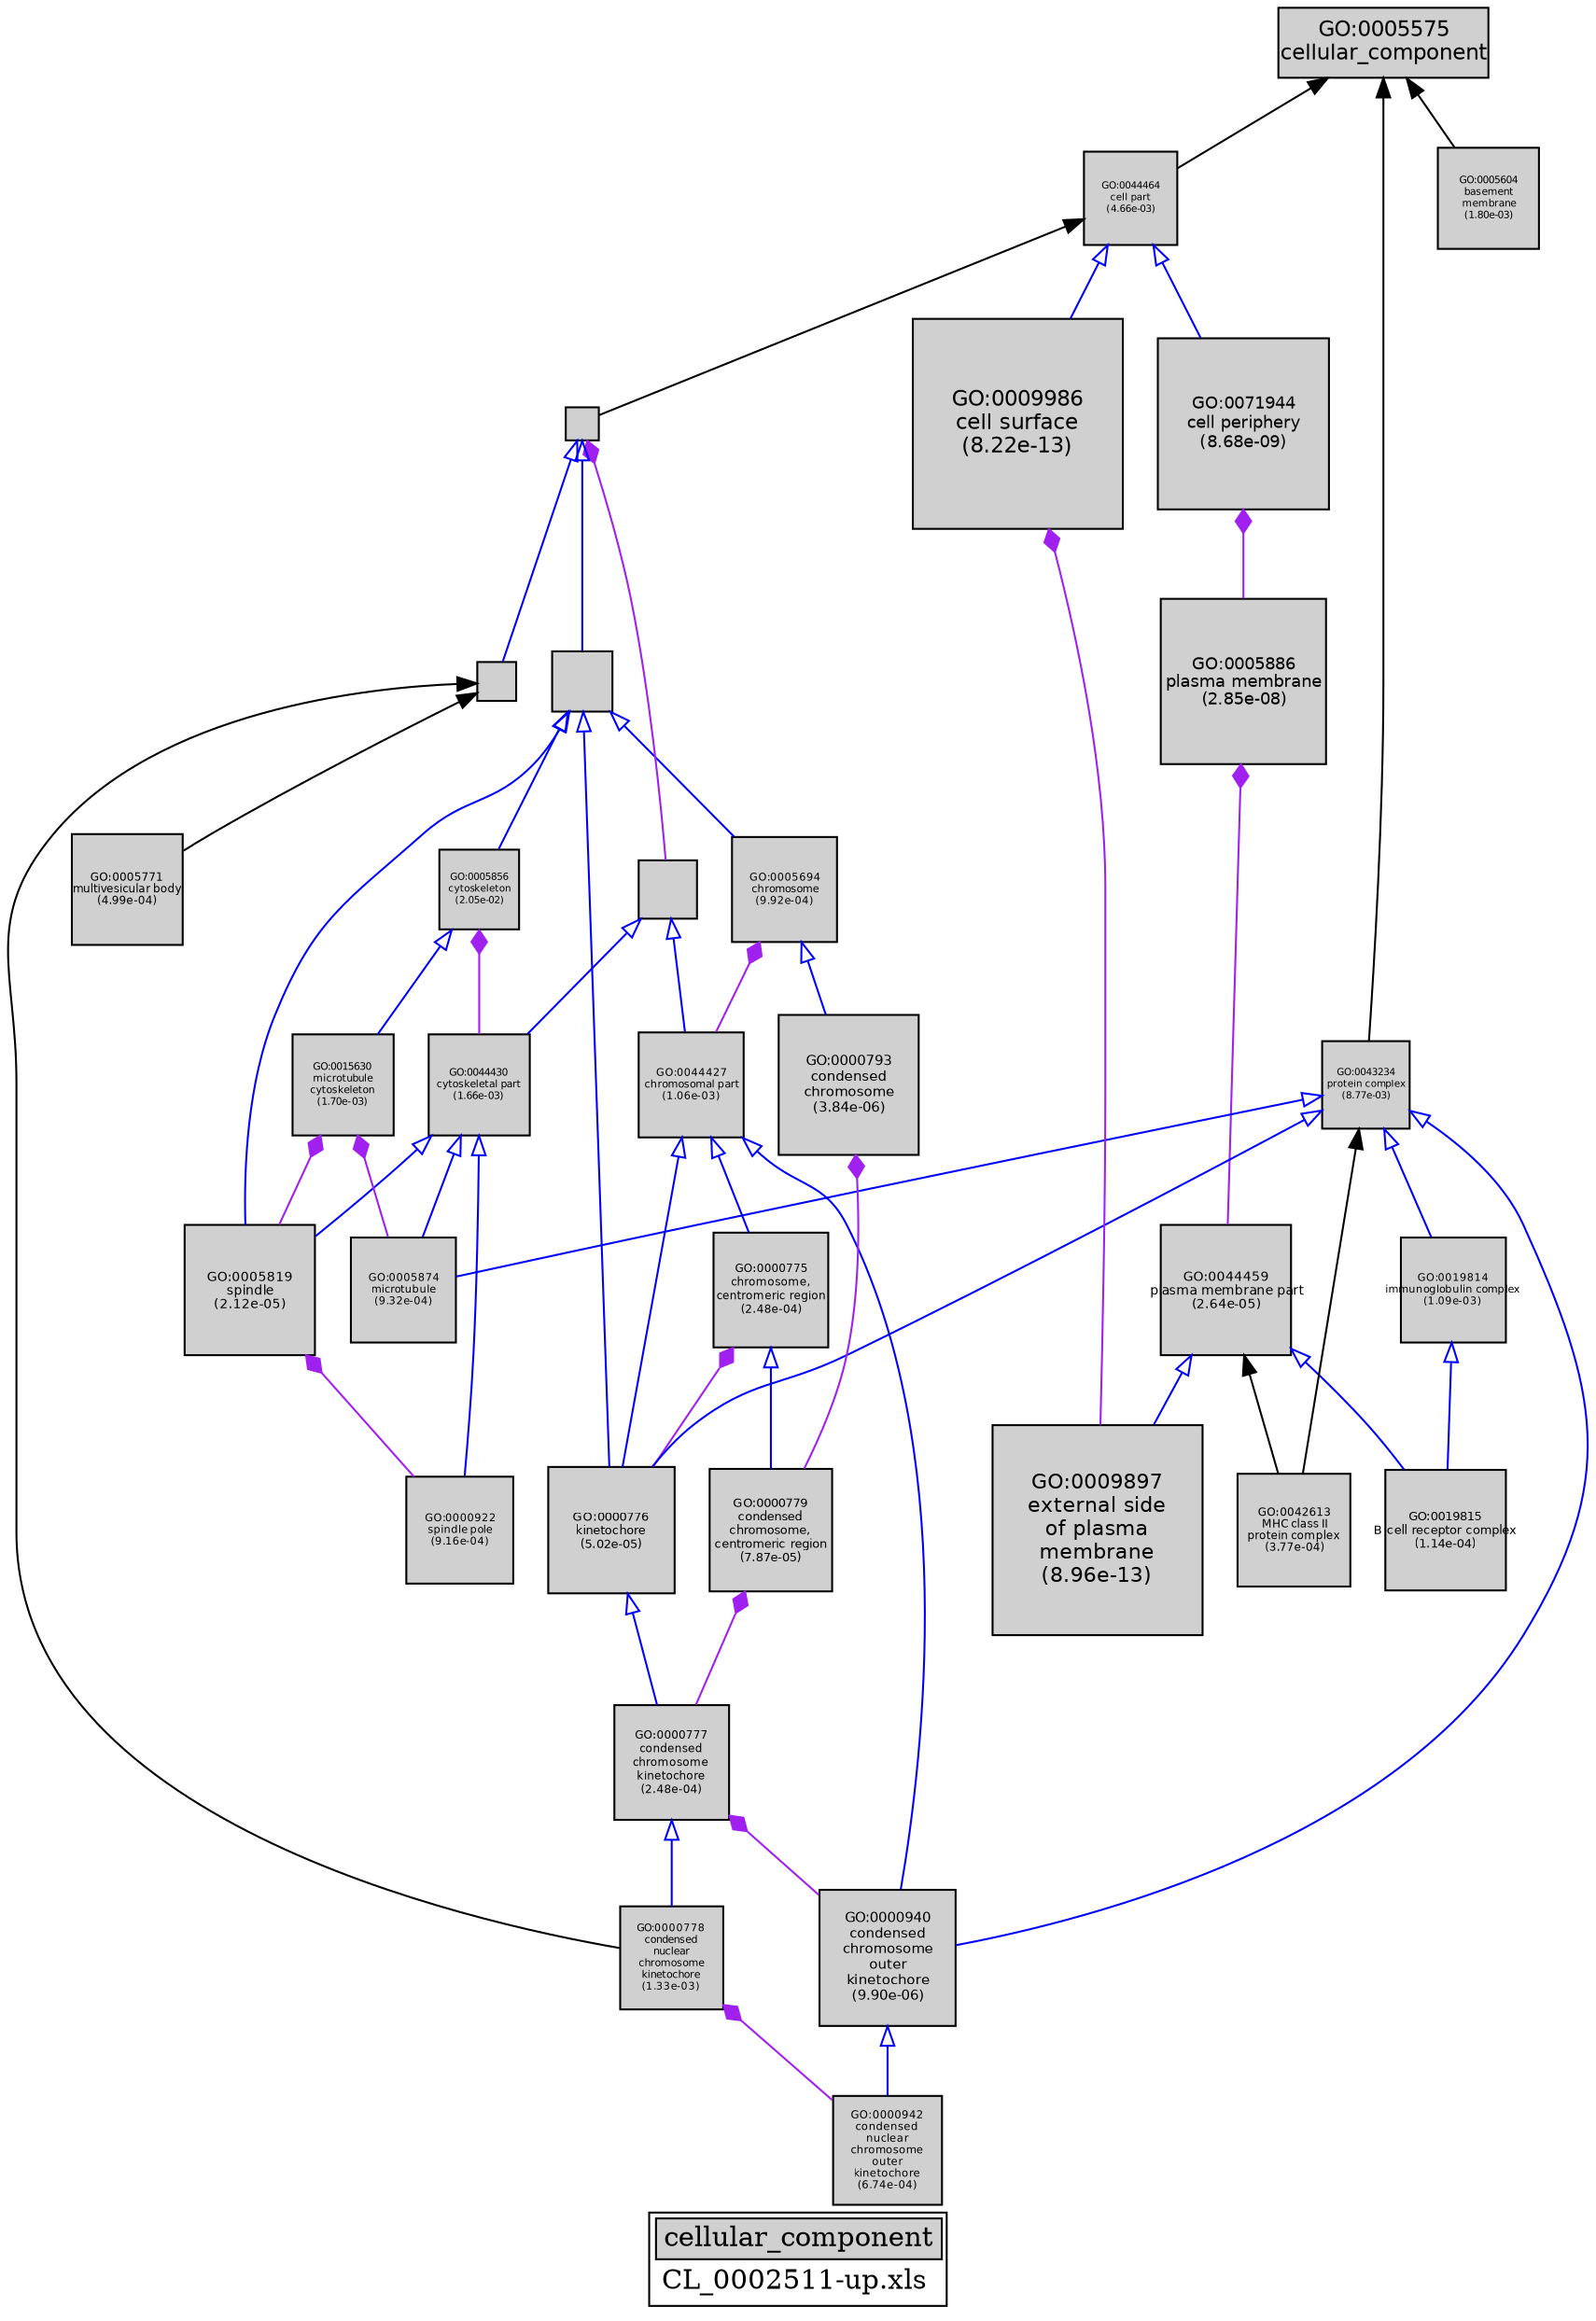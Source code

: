 digraph "cellular_component" {
graph [ bgcolor = "#FFFFFF", label = <<TABLE COLOR="black" BGCOLOR="white"><TR><TD COLSPAN="2" BGCOLOR="#D0D0D0"><FONT COLOR="black">cellular_component</FONT></TD></TR><TR><TD BORDER="0">CL_0002511-up.xls</TD></TR></TABLE>> ];
node [ fontname = "Helvetica" ];

subgraph "nodes" {

node [ style = "filled", fixedsize = "true", width = 1, shape = "box", fontsize = 9, fillcolor = "#D0D0D0", fontcolor = "black", color = "black" ];

"GO:0005886" [ URL = "#GO:0005886", label = <<TABLE BORDER="0"><TR><TD>GO:0005886<BR/>plasma membrane<BR/>(2.85e-08)</TD></TR></TABLE>>, width = 1.18675048317, shape = "box", fontsize = 8.5446034788, height = 1.18675048317 ];
"GO:0071944" [ URL = "#GO:0071944", label = <<TABLE BORDER="0"><TR><TD>GO:0071944<BR/>cell periphery<BR/>(8.68e-09)</TD></TR></TABLE>>, width = 1.22646572681, shape = "box", fontsize = 8.83055323305, height = 1.22646572681 ];
"GO:0000775" [ URL = "#GO:0000775", label = <<TABLE BORDER="0"><TR><TD>GO:0000775<BR/>chromosome,<BR/>centromeric region<BR/>(2.48e-04)</TD></TR></TABLE>>, width = 0.823567797878, shape = "box", fontsize = 5.92968814472, height = 0.823567797878 ];
"GO:0019814" [ URL = "#GO:0019814", label = <<TABLE BORDER="0"><TR><TD>GO:0019814<BR/>immunoglobulin complex<BR/>(1.09e-03)</TD></TR></TABLE>>, width = 0.747586289425, shape = "box", fontsize = 5.38262128386, height = 0.747586289425 ];
"GO:0044427" [ URL = "#GO:0044427", label = <<TABLE BORDER="0"><TR><TD>GO:0044427<BR/>chromosomal part<BR/>(1.06e-03)</TD></TR></TABLE>>, width = 0.749038484972, shape = "box", fontsize = 5.3930770918, height = 0.749038484972 ];
"GO:0005819" [ URL = "#GO:0005819", label = <<TABLE BORDER="0"><TR><TD>GO:0005819<BR/>spindle<BR/>(2.12e-05)</TD></TR></TABLE>>, width = 0.936012969508, shape = "box", fontsize = 6.73929338046, height = 0.936012969508 ];
"GO:0044446" [ URL = "#GO:0044446", label = "", width = 0.412757709462, shape = "box", height = 0.412757709462 ];
"GO:0000776" [ URL = "#GO:0000776", label = <<TABLE BORDER="0"><TR><TD>GO:0000776<BR/>kinetochore<BR/>(5.02e-05)</TD></TR></TABLE>>, width = 0.89824149697, shape = "box", fontsize = 6.46733877818, height = 0.89824149697 ];
"GO:0009897" [ URL = "#GO:0009897", label = <<TABLE BORDER="0"><TR><TD>GO:0009897<BR/>external side<BR/>of plasma<BR/>membrane<BR/>(8.96e-13)</TD></TR></TABLE>>, width = 1.49767414758, shape = "box", fontsize = 10.7832538626, height = 1.49767414758 ];
"GO:0043232" [ URL = "#GO:0043232", label = "", width = 0.429830609339, shape = "box", height = 0.429830609339 ];
"GO:0044430" [ URL = "#GO:0044430", label = <<TABLE BORDER="0"><TR><TD>GO:0044430<BR/>cytoskeletal part<BR/>(1.66e-03)</TD></TR></TABLE>>, width = 0.724886236206, shape = "box", fontsize = 5.21918090068, height = 0.724886236206 ];
"GO:0005771" [ URL = "#GO:0005771", label = <<TABLE BORDER="0"><TR><TD>GO:0005771<BR/>multivesicular body<BR/>(4.99e-04)</TD></TR></TABLE>>, width = 0.788667535131, shape = "box", fontsize = 5.67840625295, height = 0.788667535131 ];
"GO:0000940" [ URL = "#GO:0000940", label = <<TABLE BORDER="0"><TR><TD>GO:0000940<BR/>condensed<BR/>chromosome<BR/>outer<BR/>kinetochore<BR/>(9.90e-06)</TD></TR></TABLE>>, width = 0.968273427571, shape = "box", fontsize = 6.97156867851, height = 0.968273427571 ];
"GO:0005604" [ URL = "#GO:0005604", label = <<TABLE BORDER="0"><TR><TD>GO:0005604<BR/>basement<BR/>membrane<BR/>(1.80e-03)</TD></TR></TABLE>>, width = 0.720258517062, shape = "box", fontsize = 5.18586132285, height = 0.720258517062 ];
"GO:0000942" [ URL = "#GO:0000942", label = <<TABLE BORDER="0"><TR><TD>GO:0000942<BR/>condensed<BR/>nuclear<BR/>chromosome<BR/>outer<BR/>kinetochore<BR/>(6.74e-04)</TD></TR></TABLE>>, width = 0.773187893537, shape = "box", fontsize = 5.56695283347, height = 0.773187893537 ];
"GO:0044464" [ URL = "#GO:0044464", label = <<TABLE BORDER="0"><TR><TD>GO:0044464<BR/>cell part<BR/>(4.66e-03)</TD></TR></TABLE>>, width = 0.664989834327, shape = "box", fontsize = 5.0, height = 0.664989834327 ];
"GO:0015630" [ URL = "#GO:0015630", label = <<TABLE BORDER="0"><TR><TD>GO:0015630<BR/>microtubule<BR/>cytoskeleton<BR/>(1.70e-03)</TD></TR></TABLE>>, width = 0.723418668936, shape = "box", fontsize = 5.20861441634, height = 0.723418668936 ];
"GO:0044459" [ URL = "#GO:0044459", label = <<TABLE BORDER="0"><TR><TD>GO:0044459<BR/>plasma membrane part<BR/>(2.64e-05)</TD></TR></TABLE>>, width = 0.926594575991, shape = "box", fontsize = 6.67148094713, height = 0.926594575991 ];
"GO:0005874" [ URL = "#GO:0005874", label = <<TABLE BORDER="0"><TR><TD>GO:0005874<BR/>microtubule<BR/>(9.32e-04)</TD></TR></TABLE>>, width = 0.756125719531, shape = "box", fontsize = 5.44410518062, height = 0.756125719531 ];
"GO:0043229" [ URL = "#GO:0043229", label = "", width = 0.24148344114, shape = "box", height = 0.24148344114 ];
"GO:0000778" [ URL = "#GO:0000778", label = <<TABLE BORDER="0"><TR><TD>GO:0000778<BR/>condensed<BR/>nuclear<BR/>chromosome<BR/>kinetochore<BR/>(1.33e-03)</TD></TR></TABLE>>, width = 0.736770051291, shape = "box", fontsize = 5.3047443693, height = 0.736770051291 ];
"GO:0043234" [ URL = "#GO:0043234", label = <<TABLE BORDER="0"><TR><TD>GO:0043234<BR/>protein complex<BR/>(8.77e-03)</TD></TR></TABLE>>, width = 0.625509990981, shape = "box", fontsize = 5.0, height = 0.625509990981 ];
"GO:0042613" [ URL = "#GO:0042613", label = <<TABLE BORDER="0"><TR><TD>GO:0042613<BR/>MHC class II<BR/>protein complex<BR/>(3.77e-04)</TD></TR></TABLE>>, width = 0.80287630086, shape = "box", fontsize = 5.78070936619, height = 0.80287630086 ];
"GO:0000922" [ URL = "#GO:0000922", label = <<TABLE BORDER="0"><TR><TD>GO:0000922<BR/>spindle pole<BR/>(9.16e-04)</TD></TR></TABLE>>, width = 0.757067095115, shape = "box", fontsize = 5.45088308483, height = 0.757067095115 ];
"GO:0005856" [ URL = "#GO:0005856", label = <<TABLE BORDER="0"><TR><TD>GO:0005856<BR/>cytoskeleton<BR/>(2.05e-02)</TD></TR></TABLE>>, width = 0.568331660816, shape = "box", fontsize = 5.0, height = 0.568331660816 ];
"GO:0005575" [ URL = "#GO:0005575", label = <<TABLE BORDER="0"><TR><TD>GO:0005575<BR/>cellular_component</TD></TR></TABLE>>, width = 1.5, shape = "box", fontsize = 10.8 ];
"GO:0043231" [ URL = "#GO:0043231", label = "", width = 0.273950234812, shape = "box", height = 0.273950234812 ];
"GO:0005694" [ URL = "#GO:0005694", label = <<TABLE BORDER="0"><TR><TD>GO:0005694<BR/>chromosome<BR/>(9.92e-04)</TD></TR></TABLE>>, width = 0.75280315533, shape = "box", fontsize = 5.42018271838, height = 0.75280315533 ];
"GO:0009986" [ URL = "#GO:0009986", label = <<TABLE BORDER="0"><TR><TD>GO:0009986<BR/>cell surface<BR/>(8.22e-13)</TD></TR></TABLE>>, width = 1.5, shape = "box", fontsize = 10.8, height = 1.5 ];
"GO:0000793" [ URL = "#GO:0000793", label = <<TABLE BORDER="0"><TR><TD>GO:0000793<BR/>condensed<BR/>chromosome<BR/>(3.84e-06)</TD></TR></TABLE>>, width = 1.00684092743, shape = "box", fontsize = 7.24925467747, height = 1.00684092743 ];
"GO:0019815" [ URL = "#GO:0019815", label = <<TABLE BORDER="0"><TR><TD>GO:0019815<BR/>B cell receptor complex<BR/>(1.14e-04)</TD></TR></TABLE>>, width = 0.860864452199, shape = "box", fontsize = 6.19822405583, height = 0.860864452199 ];
"GO:0000779" [ URL = "#GO:0000779", label = <<TABLE BORDER="0"><TR><TD>GO:0000779<BR/>condensed<BR/>chromosome,<BR/>centromeric region<BR/>(7.87e-05)</TD></TR></TABLE>>, width = 0.877888198145, shape = "box", fontsize = 6.32079502664, height = 0.877888198145 ];
"GO:0000777" [ URL = "#GO:0000777", label = <<TABLE BORDER="0"><TR><TD>GO:0000777<BR/>condensed<BR/>chromosome<BR/>kinetochore<BR/>(2.48e-04)</TD></TR></TABLE>>, width = 0.823665910415, shape = "box", fontsize = 5.93039455499, height = 0.823665910415 ];
}
subgraph "edges" {


edge [ dir = "back", weight = 1 ];
subgraph "regulates" {


edge [ color = "cyan", arrowtail = "none" ];
subgraph "positive" {


edge [ color = "green", arrowtail = "vee" ];
}
subgraph "negative" {


edge [ color = "red", arrowtail = "tee" ];
}
}
subgraph "part_of" {


edge [ color = "purple", arrowtail = "diamond", weight = 2.5 ];
"GO:0005886" -> "GO:0044459";
"GO:0009986" -> "GO:0009897";
"GO:0000777" -> "GO:0000940";
"GO:0005694" -> "GO:0044427";
"GO:0005819" -> "GO:0000922";
"GO:0015630" -> "GO:0005819";
"GO:0015630" -> "GO:0005874";
"GO:0005856" -> "GO:0044430";
"GO:0071944" -> "GO:0005886";
"GO:0000793" -> "GO:0000779";
"GO:0000778" -> "GO:0000942";
"GO:0000775" -> "GO:0000776";
"GO:0000779" -> "GO:0000777";
"GO:0043229" -> "GO:0044446";
}
subgraph "is_a" {


edge [ color = "blue", arrowtail = "empty", weight = 5.0 ];
"GO:0043232" -> "GO:0005856";
"GO:0043229" -> "GO:0043232";
"GO:0000777" -> "GO:0000778";
"GO:0000776" -> "GO:0000777";
"GO:0044446" -> "GO:0044427";
"GO:0043229" -> "GO:0043231";
"GO:0044464" -> "GO:0071944";
"GO:0044430" -> "GO:0005874";
"GO:0044427" -> "GO:0000776";
"GO:0043234" -> "GO:0000940";
"GO:0043234" -> "GO:0005874";
"GO:0043232" -> "GO:0005819";
"GO:0043232" -> "GO:0005694";
"GO:0043234" -> "GO:0000776";
"GO:0043234" -> "GO:0019814";
"GO:0044427" -> "GO:0000775";
"GO:0044430" -> "GO:0000922";
"GO:0044459" -> "GO:0009897";
"GO:0044427" -> "GO:0000940";
"GO:0000775" -> "GO:0000779";
"GO:0043232" -> "GO:0000776";
"GO:0005694" -> "GO:0000793";
"GO:0044459" -> "GO:0019815";
"GO:0044464" -> "GO:0009986";
"GO:0044430" -> "GO:0005819";
"GO:0005856" -> "GO:0015630";
"GO:0044446" -> "GO:0044430";
"GO:0000940" -> "GO:0000942";
"GO:0019814" -> "GO:0019815";
}
"GO:0005575" -> "GO:0044464";
"GO:0043231" -> "GO:0005771";
"GO:0043231" -> "GO:0000778";
"GO:0043234" -> "GO:0042613";
"GO:0044464" -> "GO:0043229";
"GO:0005575" -> "GO:0005604";
"GO:0044459" -> "GO:0042613";
"GO:0005575" -> "GO:0043234";
}
}
